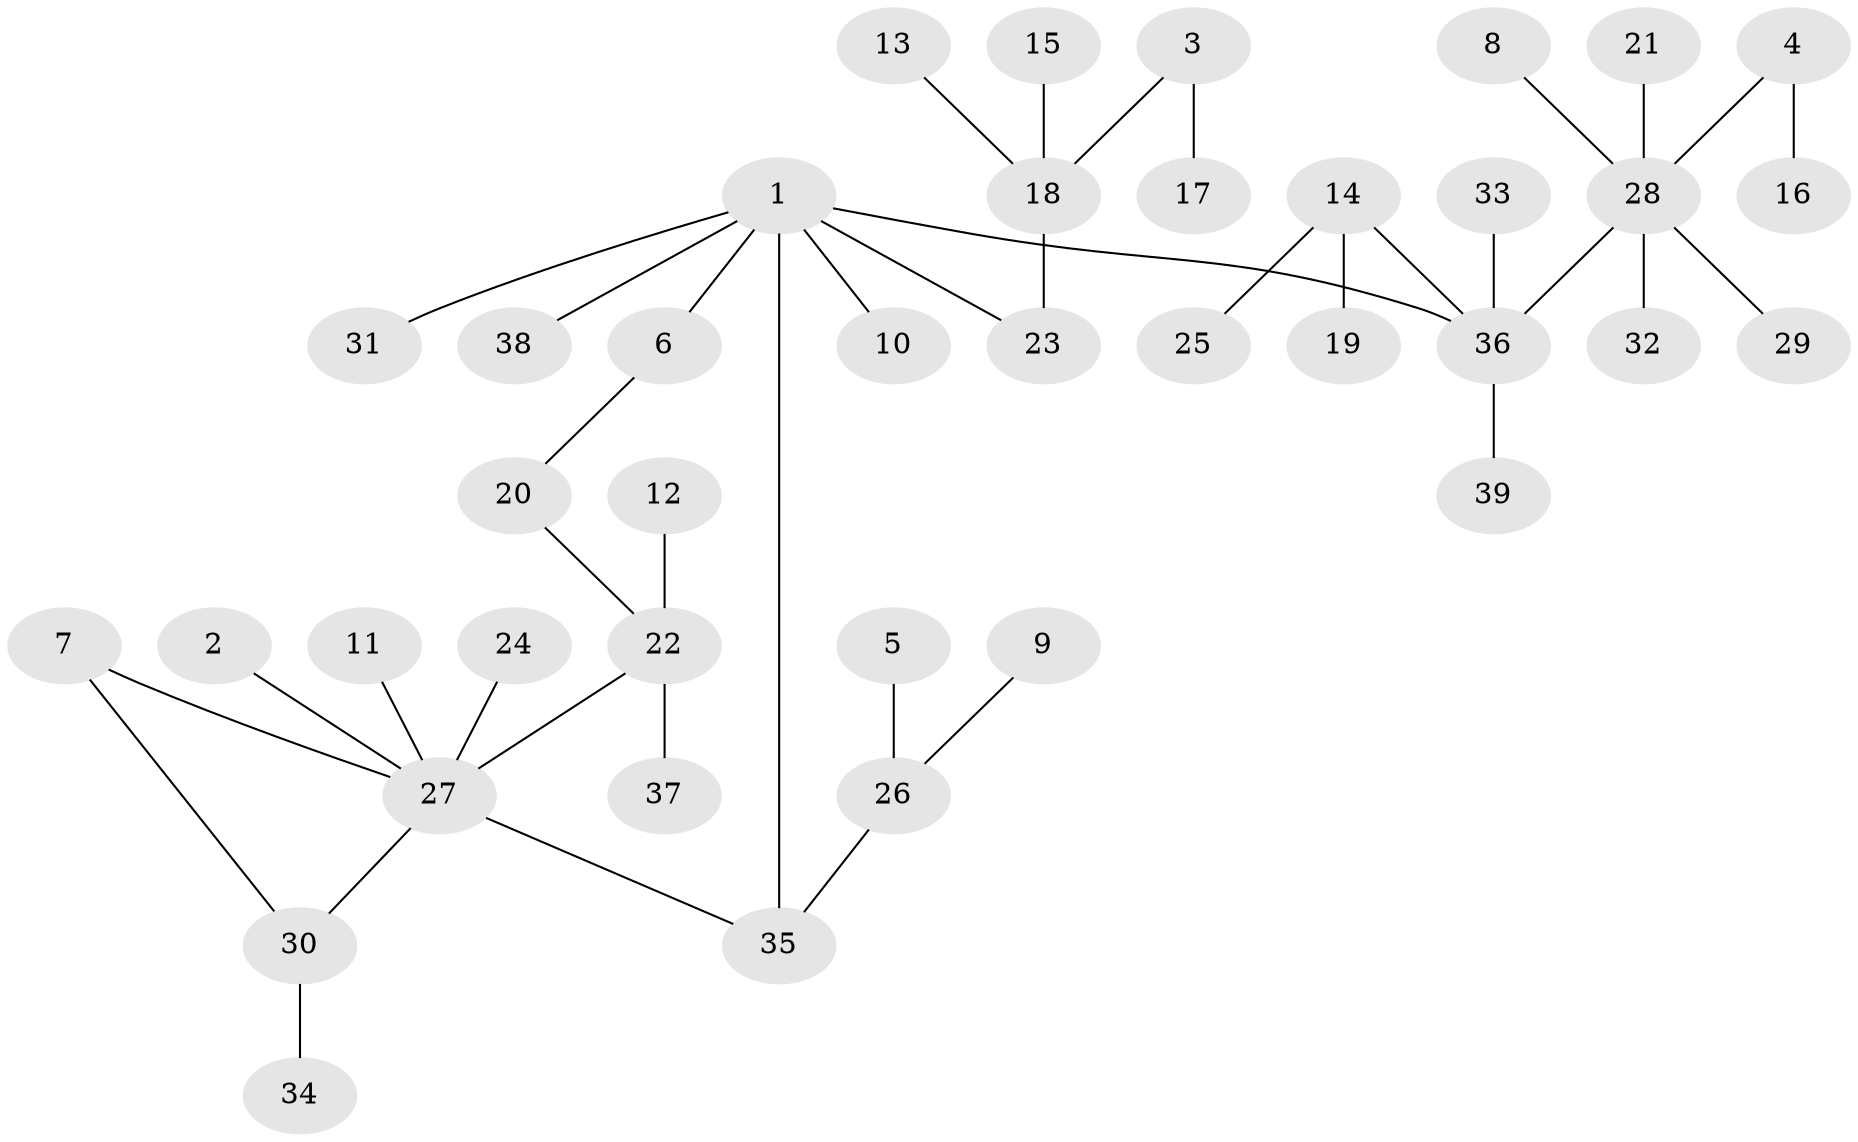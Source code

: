 // original degree distribution, {4: 0.08974358974358974, 7: 0.01282051282051282, 3: 0.11538461538461539, 2: 0.2692307692307692, 5: 0.05128205128205128, 1: 0.46153846153846156}
// Generated by graph-tools (version 1.1) at 2025/25/03/09/25 03:25:27]
// undirected, 39 vertices, 40 edges
graph export_dot {
graph [start="1"]
  node [color=gray90,style=filled];
  1;
  2;
  3;
  4;
  5;
  6;
  7;
  8;
  9;
  10;
  11;
  12;
  13;
  14;
  15;
  16;
  17;
  18;
  19;
  20;
  21;
  22;
  23;
  24;
  25;
  26;
  27;
  28;
  29;
  30;
  31;
  32;
  33;
  34;
  35;
  36;
  37;
  38;
  39;
  1 -- 6 [weight=1.0];
  1 -- 10 [weight=1.0];
  1 -- 23 [weight=1.0];
  1 -- 31 [weight=1.0];
  1 -- 35 [weight=1.0];
  1 -- 36 [weight=1.0];
  1 -- 38 [weight=1.0];
  2 -- 27 [weight=1.0];
  3 -- 17 [weight=1.0];
  3 -- 18 [weight=1.0];
  4 -- 16 [weight=1.0];
  4 -- 28 [weight=1.0];
  5 -- 26 [weight=1.0];
  6 -- 20 [weight=1.0];
  7 -- 27 [weight=1.0];
  7 -- 30 [weight=1.0];
  8 -- 28 [weight=1.0];
  9 -- 26 [weight=1.0];
  11 -- 27 [weight=1.0];
  12 -- 22 [weight=1.0];
  13 -- 18 [weight=1.0];
  14 -- 19 [weight=1.0];
  14 -- 25 [weight=1.0];
  14 -- 36 [weight=1.0];
  15 -- 18 [weight=1.0];
  18 -- 23 [weight=1.0];
  20 -- 22 [weight=1.0];
  21 -- 28 [weight=1.0];
  22 -- 27 [weight=1.0];
  22 -- 37 [weight=1.0];
  24 -- 27 [weight=2.0];
  26 -- 35 [weight=1.0];
  27 -- 30 [weight=1.0];
  27 -- 35 [weight=1.0];
  28 -- 29 [weight=1.0];
  28 -- 32 [weight=1.0];
  28 -- 36 [weight=1.0];
  30 -- 34 [weight=1.0];
  33 -- 36 [weight=1.0];
  36 -- 39 [weight=1.0];
}
